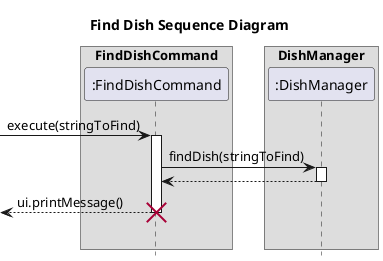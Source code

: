 @startuml
hide footbox
title Find Dish Sequence Diagram

box "FindDishCommand"
participant ":FindDishCommand" as FindDishCommand
endbox

box "DishManager"
participant ":DishManager" as DishManager
endbox

-> FindDishCommand: execute(stringToFind)
activate FindDishCommand
FindDishCommand -> DishManager ++ : findDish(stringToFind)
FindDishCommand <-- DishManager
deactivate
<-- FindDishCommand: ui.printMessage()

destroy FindDishCommand
|||
@enduml
